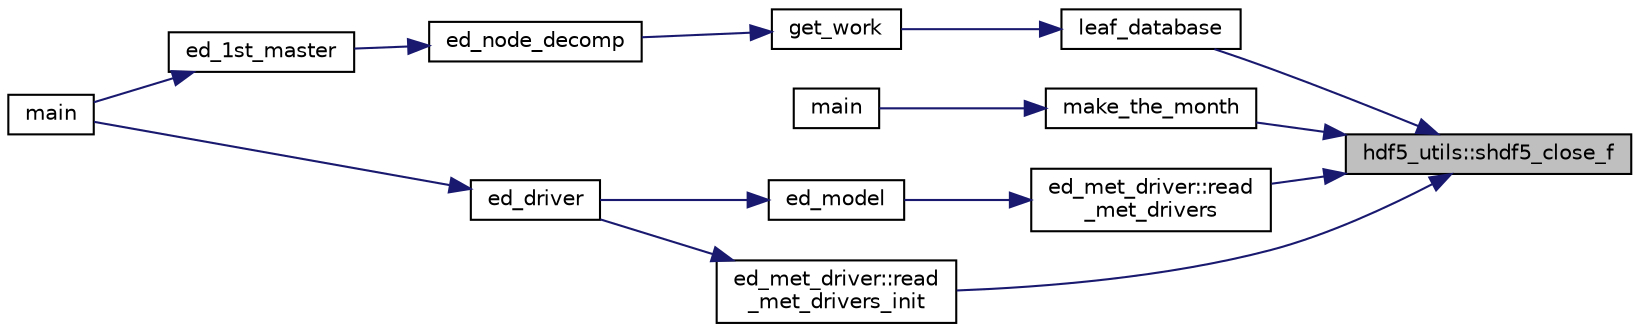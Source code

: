digraph "hdf5_utils::shdf5_close_f"
{
 // LATEX_PDF_SIZE
  edge [fontname="Helvetica",fontsize="10",labelfontname="Helvetica",labelfontsize="10"];
  node [fontname="Helvetica",fontsize="10",shape=record];
  rankdir="RL";
  Node1 [label="hdf5_utils::shdf5_close_f",height=0.2,width=0.4,color="black", fillcolor="grey75", style="filled", fontcolor="black",tooltip="Subroutine that closes HD5 file."];
  Node1 -> Node2 [dir="back",color="midnightblue",fontsize="10",style="solid"];
  Node2 [label="leaf_database",height=0.2,width=0.4,color="black", fillcolor="white", style="filled",URL="$leaf__database_8f90.html#a5009d489b8b1c0d281ea517731499fb9",tooltip=" "];
  Node2 -> Node3 [dir="back",color="midnightblue",fontsize="10",style="solid"];
  Node3 [label="get_work",height=0.2,width=0.4,color="black", fillcolor="white", style="filled",URL="$ed__para__init_8f90.html#ace453dcfff72eae590920b8f7cc67de5",tooltip=" "];
  Node3 -> Node4 [dir="back",color="midnightblue",fontsize="10",style="solid"];
  Node4 [label="ed_node_decomp",height=0.2,width=0.4,color="black", fillcolor="white", style="filled",URL="$ed__para__init_8f90.html#a7e154783bfabc64af7dcc857db4dffbb",tooltip=" "];
  Node4 -> Node5 [dir="back",color="midnightblue",fontsize="10",style="solid"];
  Node5 [label="ed_1st_master",height=0.2,width=0.4,color="black", fillcolor="white", style="filled",URL="$ed__1st_8_f90.html#a210220ea32a2360ac21ce627205a9316",tooltip=" "];
  Node5 -> Node6 [dir="back",color="midnightblue",fontsize="10",style="solid"];
  Node6 [label="main",height=0.2,width=0.4,color="black", fillcolor="white", style="filled",URL="$edmain_8_f90.html#a8ec2266d83cd6c0b762cbcbc92c0af3d",tooltip=" "];
  Node1 -> Node7 [dir="back",color="midnightblue",fontsize="10",style="solid"];
  Node7 [label="make_the_month",height=0.2,width=0.4,color="black", fillcolor="white", style="filled",URL="$convert__ascii_8f90.html#a4c40e1c4ea890a51cd138db74efd2c6c",tooltip=" "];
  Node7 -> Node8 [dir="back",color="midnightblue",fontsize="10",style="solid"];
  Node8 [label="main",height=0.2,width=0.4,color="black", fillcolor="white", style="filled",URL="$convert__ascii_8f90.html#a8ec2266d83cd6c0b762cbcbc92c0af3d",tooltip=" "];
  Node1 -> Node9 [dir="back",color="midnightblue",fontsize="10",style="solid"];
  Node9 [label="ed_met_driver::read\l_met_drivers",height=0.2,width=0.4,color="black", fillcolor="white", style="filled",URL="$namespaceed__met__driver.html#a3e78531a4abbaae7886333940f13ea3f",tooltip=" "];
  Node9 -> Node10 [dir="back",color="midnightblue",fontsize="10",style="solid"];
  Node10 [label="ed_model",height=0.2,width=0.4,color="black", fillcolor="white", style="filled",URL="$ed__model_8_f90.html#a9804b9ca3fcb1b4e17171d786d50c32c",tooltip="Begins, updates, and outputs results from ecosystem simulation."];
  Node10 -> Node11 [dir="back",color="midnightblue",fontsize="10",style="solid"];
  Node11 [label="ed_driver",height=0.2,width=0.4,color="black", fillcolor="white", style="filled",URL="$ed__driver_8_f90.html#a5706bd8bee60960fe8166de1870e47da",tooltip=" "];
  Node11 -> Node6 [dir="back",color="midnightblue",fontsize="10",style="solid"];
  Node1 -> Node12 [dir="back",color="midnightblue",fontsize="10",style="solid"];
  Node12 [label="ed_met_driver::read\l_met_drivers_init",height=0.2,width=0.4,color="black", fillcolor="white", style="filled",URL="$namespaceed__met__driver.html#a74d852fbf8bace115f878f9eab8eff9f",tooltip=" "];
  Node12 -> Node11 [dir="back",color="midnightblue",fontsize="10",style="solid"];
}
